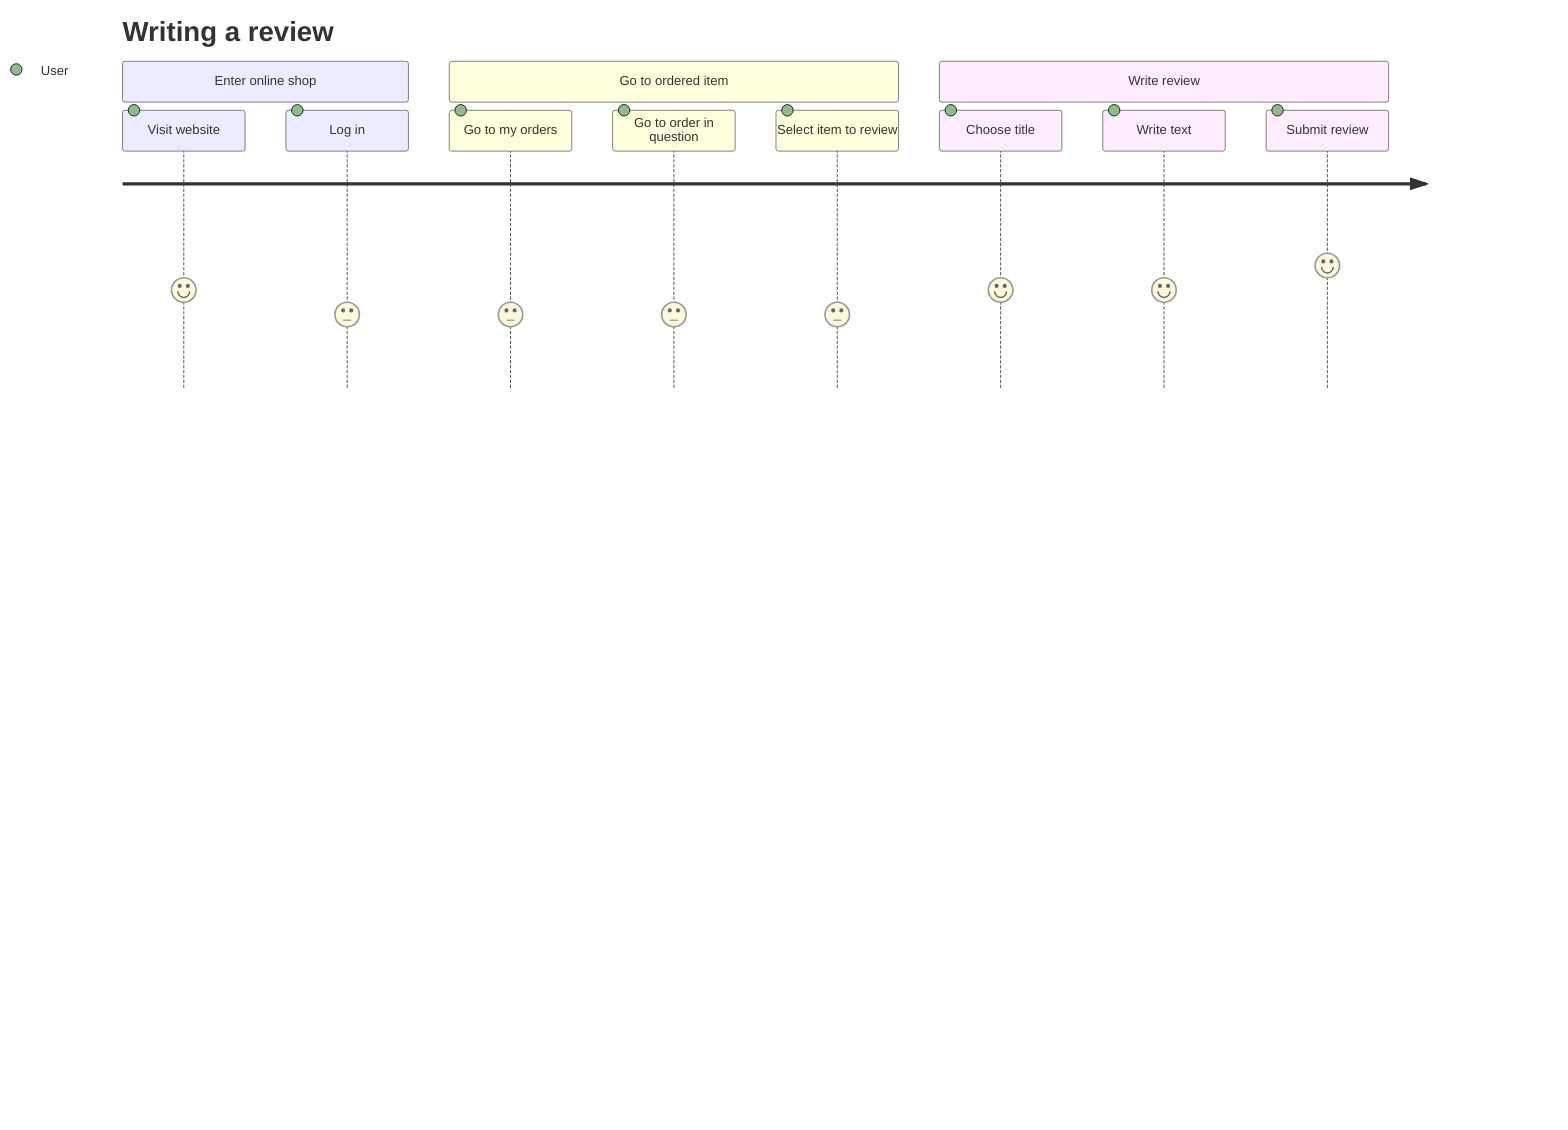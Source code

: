 journey
    title Writing a review
    section Enter online shop
        Visit website: 4: User
        Log in: 3: User
    section Go to ordered item
        Go to my orders: 3: User
        Go to order in question: 3: User
        Select item to review: 3: User
    section Write review
        Choose title: 4: User
        Write text: 4: User
        Submit review: 5: User